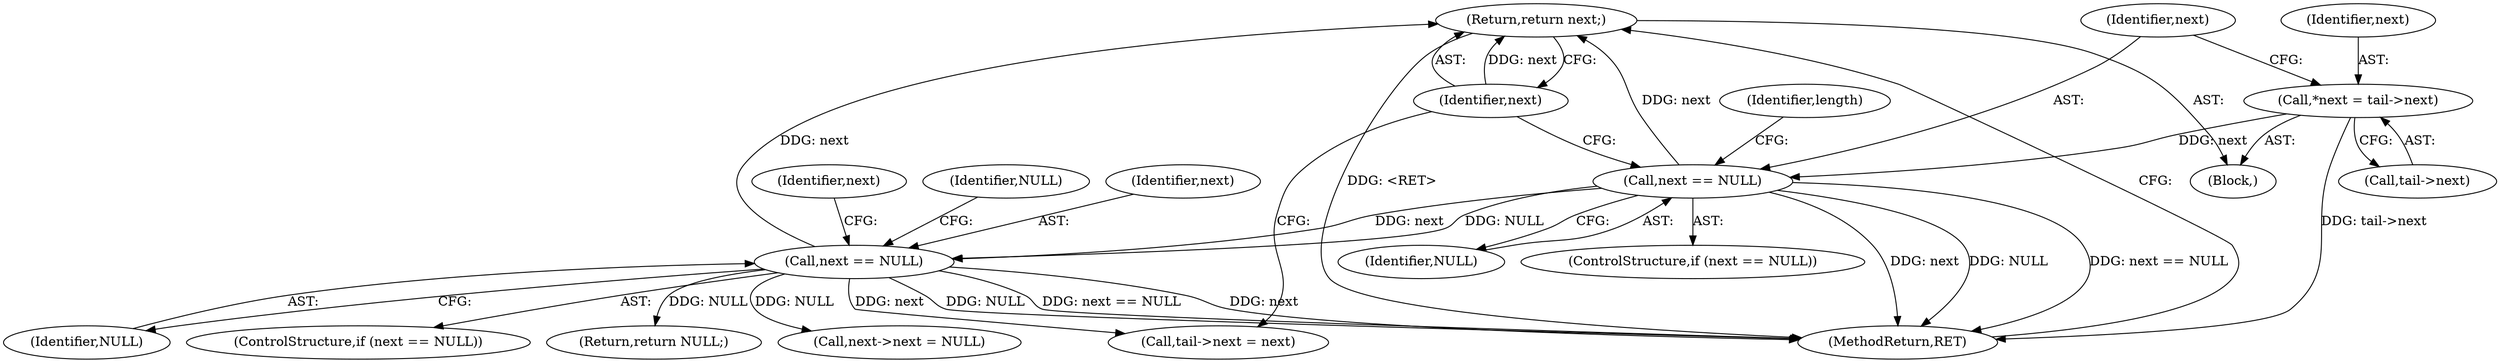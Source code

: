 digraph "0_Android_9d4853418ab2f754c2b63e091c29c5529b8b86ca_162@pointer" {
"1000161" [label="(Return,return next;)"];
"1000162" [label="(Identifier,next)"];
"1000114" [label="(Call,next == NULL)"];
"1000108" [label="(Call,*next = tail->next)"];
"1000141" [label="(Call,next == NULL)"];
"1000120" [label="(Identifier,length)"];
"1000109" [label="(Identifier,next)"];
"1000141" [label="(Call,next == NULL)"];
"1000162" [label="(Identifier,next)"];
"1000146" [label="(Call,next->next = NULL)"];
"1000156" [label="(Call,tail->next = next)"];
"1000114" [label="(Call,next == NULL)"];
"1000163" [label="(MethodReturn,RET)"];
"1000161" [label="(Return,return next;)"];
"1000143" [label="(Identifier,NULL)"];
"1000115" [label="(Identifier,next)"];
"1000148" [label="(Identifier,next)"];
"1000106" [label="(Block,)"];
"1000116" [label="(Identifier,NULL)"];
"1000113" [label="(ControlStructure,if (next == NULL))"];
"1000145" [label="(Identifier,NULL)"];
"1000140" [label="(ControlStructure,if (next == NULL))"];
"1000108" [label="(Call,*next = tail->next)"];
"1000142" [label="(Identifier,next)"];
"1000144" [label="(Return,return NULL;)"];
"1000110" [label="(Call,tail->next)"];
"1000161" -> "1000106"  [label="AST: "];
"1000161" -> "1000162"  [label="CFG: "];
"1000162" -> "1000161"  [label="AST: "];
"1000163" -> "1000161"  [label="CFG: "];
"1000161" -> "1000163"  [label="DDG: <RET>"];
"1000162" -> "1000161"  [label="DDG: next"];
"1000114" -> "1000161"  [label="DDG: next"];
"1000141" -> "1000161"  [label="DDG: next"];
"1000162" -> "1000156"  [label="CFG: "];
"1000162" -> "1000114"  [label="CFG: "];
"1000114" -> "1000113"  [label="AST: "];
"1000114" -> "1000116"  [label="CFG: "];
"1000115" -> "1000114"  [label="AST: "];
"1000116" -> "1000114"  [label="AST: "];
"1000120" -> "1000114"  [label="CFG: "];
"1000114" -> "1000163"  [label="DDG: next == NULL"];
"1000114" -> "1000163"  [label="DDG: next"];
"1000114" -> "1000163"  [label="DDG: NULL"];
"1000108" -> "1000114"  [label="DDG: next"];
"1000114" -> "1000141"  [label="DDG: next"];
"1000114" -> "1000141"  [label="DDG: NULL"];
"1000108" -> "1000106"  [label="AST: "];
"1000108" -> "1000110"  [label="CFG: "];
"1000109" -> "1000108"  [label="AST: "];
"1000110" -> "1000108"  [label="AST: "];
"1000115" -> "1000108"  [label="CFG: "];
"1000108" -> "1000163"  [label="DDG: tail->next"];
"1000141" -> "1000140"  [label="AST: "];
"1000141" -> "1000143"  [label="CFG: "];
"1000142" -> "1000141"  [label="AST: "];
"1000143" -> "1000141"  [label="AST: "];
"1000145" -> "1000141"  [label="CFG: "];
"1000148" -> "1000141"  [label="CFG: "];
"1000141" -> "1000163"  [label="DDG: next"];
"1000141" -> "1000163"  [label="DDG: NULL"];
"1000141" -> "1000163"  [label="DDG: next == NULL"];
"1000141" -> "1000144"  [label="DDG: NULL"];
"1000141" -> "1000146"  [label="DDG: NULL"];
"1000141" -> "1000156"  [label="DDG: next"];
}
